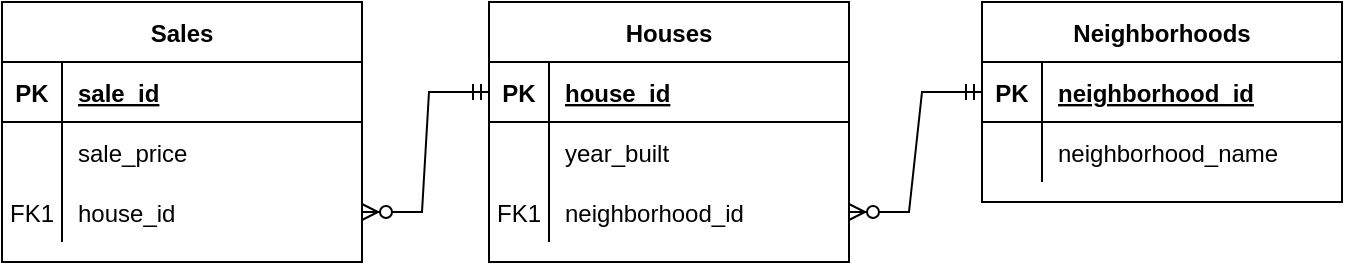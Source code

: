 <mxfile version="16.1.0" type="github">
  <diagram id="vaMXSuiqMyZ-iNdI_eU6" name="ERD">
    <mxGraphModel dx="788" dy="538" grid="1" gridSize="10" guides="1" tooltips="1" connect="1" arrows="1" fold="1" page="1" pageScale="1" pageWidth="827" pageHeight="1169" math="0" shadow="0">
      <root>
        <mxCell id="0" />
        <mxCell id="1" parent="0" />
        <mxCell id="qhAAkJehZXl6k8fvEaq_-1" value="Houses" style="shape=table;startSize=30;container=1;collapsible=1;childLayout=tableLayout;fixedRows=1;rowLines=0;fontStyle=1;align=center;resizeLast=1;" parent="1" vertex="1">
          <mxGeometry x="323.5" y="120" width="180" height="130" as="geometry" />
        </mxCell>
        <mxCell id="qhAAkJehZXl6k8fvEaq_-2" value="" style="shape=partialRectangle;collapsible=0;dropTarget=0;pointerEvents=0;fillColor=none;top=0;left=0;bottom=1;right=0;points=[[0,0.5],[1,0.5]];portConstraint=eastwest;" parent="qhAAkJehZXl6k8fvEaq_-1" vertex="1">
          <mxGeometry y="30" width="180" height="30" as="geometry" />
        </mxCell>
        <mxCell id="qhAAkJehZXl6k8fvEaq_-3" value="PK" style="shape=partialRectangle;connectable=0;fillColor=none;top=0;left=0;bottom=0;right=0;fontStyle=1;overflow=hidden;" parent="qhAAkJehZXl6k8fvEaq_-2" vertex="1">
          <mxGeometry width="30" height="30" as="geometry">
            <mxRectangle width="30" height="30" as="alternateBounds" />
          </mxGeometry>
        </mxCell>
        <mxCell id="qhAAkJehZXl6k8fvEaq_-4" value="house_id" style="shape=partialRectangle;connectable=0;fillColor=none;top=0;left=0;bottom=0;right=0;align=left;spacingLeft=6;fontStyle=5;overflow=hidden;" parent="qhAAkJehZXl6k8fvEaq_-2" vertex="1">
          <mxGeometry x="30" width="150" height="30" as="geometry">
            <mxRectangle width="150" height="30" as="alternateBounds" />
          </mxGeometry>
        </mxCell>
        <mxCell id="qhAAkJehZXl6k8fvEaq_-5" value="" style="shape=partialRectangle;collapsible=0;dropTarget=0;pointerEvents=0;fillColor=none;top=0;left=0;bottom=0;right=0;points=[[0,0.5],[1,0.5]];portConstraint=eastwest;" parent="qhAAkJehZXl6k8fvEaq_-1" vertex="1">
          <mxGeometry y="60" width="180" height="30" as="geometry" />
        </mxCell>
        <mxCell id="qhAAkJehZXl6k8fvEaq_-6" value="" style="shape=partialRectangle;connectable=0;fillColor=none;top=0;left=0;bottom=0;right=0;editable=1;overflow=hidden;" parent="qhAAkJehZXl6k8fvEaq_-5" vertex="1">
          <mxGeometry width="30" height="30" as="geometry">
            <mxRectangle width="30" height="30" as="alternateBounds" />
          </mxGeometry>
        </mxCell>
        <mxCell id="qhAAkJehZXl6k8fvEaq_-7" value="year_built" style="shape=partialRectangle;connectable=0;fillColor=none;top=0;left=0;bottom=0;right=0;align=left;spacingLeft=6;overflow=hidden;" parent="qhAAkJehZXl6k8fvEaq_-5" vertex="1">
          <mxGeometry x="30" width="150" height="30" as="geometry">
            <mxRectangle width="150" height="30" as="alternateBounds" />
          </mxGeometry>
        </mxCell>
        <mxCell id="qhAAkJehZXl6k8fvEaq_-8" value="" style="shape=partialRectangle;collapsible=0;dropTarget=0;pointerEvents=0;fillColor=none;top=0;left=0;bottom=0;right=0;points=[[0,0.5],[1,0.5]];portConstraint=eastwest;" parent="qhAAkJehZXl6k8fvEaq_-1" vertex="1">
          <mxGeometry y="90" width="180" height="30" as="geometry" />
        </mxCell>
        <mxCell id="qhAAkJehZXl6k8fvEaq_-9" value="FK1" style="shape=partialRectangle;connectable=0;fillColor=none;top=0;left=0;bottom=0;right=0;editable=1;overflow=hidden;" parent="qhAAkJehZXl6k8fvEaq_-8" vertex="1">
          <mxGeometry width="30" height="30" as="geometry">
            <mxRectangle width="30" height="30" as="alternateBounds" />
          </mxGeometry>
        </mxCell>
        <mxCell id="qhAAkJehZXl6k8fvEaq_-10" value="neighborhood_id" style="shape=partialRectangle;connectable=0;fillColor=none;top=0;left=0;bottom=0;right=0;align=left;spacingLeft=6;overflow=hidden;" parent="qhAAkJehZXl6k8fvEaq_-8" vertex="1">
          <mxGeometry x="30" width="150" height="30" as="geometry">
            <mxRectangle width="150" height="30" as="alternateBounds" />
          </mxGeometry>
        </mxCell>
        <mxCell id="qhAAkJehZXl6k8fvEaq_-14" value="Sales" style="shape=table;startSize=30;container=1;collapsible=1;childLayout=tableLayout;fixedRows=1;rowLines=0;fontStyle=1;align=center;resizeLast=1;" parent="1" vertex="1">
          <mxGeometry x="80" y="120" width="180" height="130" as="geometry" />
        </mxCell>
        <mxCell id="qhAAkJehZXl6k8fvEaq_-15" value="" style="shape=partialRectangle;collapsible=0;dropTarget=0;pointerEvents=0;fillColor=none;top=0;left=0;bottom=1;right=0;points=[[0,0.5],[1,0.5]];portConstraint=eastwest;" parent="qhAAkJehZXl6k8fvEaq_-14" vertex="1">
          <mxGeometry y="30" width="180" height="30" as="geometry" />
        </mxCell>
        <mxCell id="qhAAkJehZXl6k8fvEaq_-16" value="PK" style="shape=partialRectangle;connectable=0;fillColor=none;top=0;left=0;bottom=0;right=0;fontStyle=1;overflow=hidden;" parent="qhAAkJehZXl6k8fvEaq_-15" vertex="1">
          <mxGeometry width="30" height="30" as="geometry">
            <mxRectangle width="30" height="30" as="alternateBounds" />
          </mxGeometry>
        </mxCell>
        <mxCell id="qhAAkJehZXl6k8fvEaq_-17" value="sale_id" style="shape=partialRectangle;connectable=0;fillColor=none;top=0;left=0;bottom=0;right=0;align=left;spacingLeft=6;fontStyle=5;overflow=hidden;" parent="qhAAkJehZXl6k8fvEaq_-15" vertex="1">
          <mxGeometry x="30" width="150" height="30" as="geometry">
            <mxRectangle width="150" height="30" as="alternateBounds" />
          </mxGeometry>
        </mxCell>
        <mxCell id="qhAAkJehZXl6k8fvEaq_-18" value="" style="shape=partialRectangle;collapsible=0;dropTarget=0;pointerEvents=0;fillColor=none;top=0;left=0;bottom=0;right=0;points=[[0,0.5],[1,0.5]];portConstraint=eastwest;" parent="qhAAkJehZXl6k8fvEaq_-14" vertex="1">
          <mxGeometry y="60" width="180" height="30" as="geometry" />
        </mxCell>
        <mxCell id="qhAAkJehZXl6k8fvEaq_-19" value="" style="shape=partialRectangle;connectable=0;fillColor=none;top=0;left=0;bottom=0;right=0;editable=1;overflow=hidden;" parent="qhAAkJehZXl6k8fvEaq_-18" vertex="1">
          <mxGeometry width="30" height="30" as="geometry">
            <mxRectangle width="30" height="30" as="alternateBounds" />
          </mxGeometry>
        </mxCell>
        <mxCell id="qhAAkJehZXl6k8fvEaq_-20" value="sale_price" style="shape=partialRectangle;connectable=0;fillColor=none;top=0;left=0;bottom=0;right=0;align=left;spacingLeft=6;overflow=hidden;fontStyle=0" parent="qhAAkJehZXl6k8fvEaq_-18" vertex="1">
          <mxGeometry x="30" width="150" height="30" as="geometry">
            <mxRectangle width="150" height="30" as="alternateBounds" />
          </mxGeometry>
        </mxCell>
        <mxCell id="ovBJf688CuDV8KniF_NP-10" value="" style="shape=partialRectangle;collapsible=0;dropTarget=0;pointerEvents=0;fillColor=none;top=0;left=0;bottom=0;right=0;points=[[0,0.5],[1,0.5]];portConstraint=eastwest;" vertex="1" parent="qhAAkJehZXl6k8fvEaq_-14">
          <mxGeometry y="90" width="180" height="30" as="geometry" />
        </mxCell>
        <mxCell id="ovBJf688CuDV8KniF_NP-11" value="FK1" style="shape=partialRectangle;connectable=0;fillColor=none;top=0;left=0;bottom=0;right=0;editable=1;overflow=hidden;" vertex="1" parent="ovBJf688CuDV8KniF_NP-10">
          <mxGeometry width="30" height="30" as="geometry">
            <mxRectangle width="30" height="30" as="alternateBounds" />
          </mxGeometry>
        </mxCell>
        <mxCell id="ovBJf688CuDV8KniF_NP-12" value="house_id" style="shape=partialRectangle;connectable=0;fillColor=none;top=0;left=0;bottom=0;right=0;align=left;spacingLeft=6;overflow=hidden;fontStyle=0" vertex="1" parent="ovBJf688CuDV8KniF_NP-10">
          <mxGeometry x="30" width="150" height="30" as="geometry">
            <mxRectangle width="150" height="30" as="alternateBounds" />
          </mxGeometry>
        </mxCell>
        <mxCell id="qhAAkJehZXl6k8fvEaq_-53" value="Neighborhoods" style="shape=table;startSize=30;container=1;collapsible=1;childLayout=tableLayout;fixedRows=1;rowLines=0;fontStyle=1;align=center;resizeLast=1;" parent="1" vertex="1">
          <mxGeometry x="570" y="120" width="180" height="100" as="geometry" />
        </mxCell>
        <mxCell id="qhAAkJehZXl6k8fvEaq_-54" value="" style="shape=partialRectangle;collapsible=0;dropTarget=0;pointerEvents=0;fillColor=none;top=0;left=0;bottom=1;right=0;points=[[0,0.5],[1,0.5]];portConstraint=eastwest;" parent="qhAAkJehZXl6k8fvEaq_-53" vertex="1">
          <mxGeometry y="30" width="180" height="30" as="geometry" />
        </mxCell>
        <mxCell id="qhAAkJehZXl6k8fvEaq_-55" value="PK" style="shape=partialRectangle;connectable=0;fillColor=none;top=0;left=0;bottom=0;right=0;fontStyle=1;overflow=hidden;" parent="qhAAkJehZXl6k8fvEaq_-54" vertex="1">
          <mxGeometry width="30" height="30" as="geometry">
            <mxRectangle width="30" height="30" as="alternateBounds" />
          </mxGeometry>
        </mxCell>
        <mxCell id="qhAAkJehZXl6k8fvEaq_-56" value="neighborhood_id" style="shape=partialRectangle;connectable=0;fillColor=none;top=0;left=0;bottom=0;right=0;align=left;spacingLeft=6;fontStyle=5;overflow=hidden;" parent="qhAAkJehZXl6k8fvEaq_-54" vertex="1">
          <mxGeometry x="30" width="150" height="30" as="geometry">
            <mxRectangle width="150" height="30" as="alternateBounds" />
          </mxGeometry>
        </mxCell>
        <mxCell id="qhAAkJehZXl6k8fvEaq_-57" value="" style="shape=partialRectangle;collapsible=0;dropTarget=0;pointerEvents=0;fillColor=none;top=0;left=0;bottom=0;right=0;points=[[0,0.5],[1,0.5]];portConstraint=eastwest;" parent="qhAAkJehZXl6k8fvEaq_-53" vertex="1">
          <mxGeometry y="60" width="180" height="30" as="geometry" />
        </mxCell>
        <mxCell id="qhAAkJehZXl6k8fvEaq_-58" value="" style="shape=partialRectangle;connectable=0;fillColor=none;top=0;left=0;bottom=0;right=0;editable=1;overflow=hidden;" parent="qhAAkJehZXl6k8fvEaq_-57" vertex="1">
          <mxGeometry width="30" height="30" as="geometry">
            <mxRectangle width="30" height="30" as="alternateBounds" />
          </mxGeometry>
        </mxCell>
        <mxCell id="qhAAkJehZXl6k8fvEaq_-59" value="neighborhood_name" style="shape=partialRectangle;connectable=0;fillColor=none;top=0;left=0;bottom=0;right=0;align=left;spacingLeft=6;overflow=hidden;fontStyle=0" parent="qhAAkJehZXl6k8fvEaq_-57" vertex="1">
          <mxGeometry x="30" width="150" height="30" as="geometry">
            <mxRectangle width="150" height="30" as="alternateBounds" />
          </mxGeometry>
        </mxCell>
        <mxCell id="ovBJf688CuDV8KniF_NP-1" value="" style="edgeStyle=entityRelationEdgeStyle;fontSize=12;html=1;endArrow=ERzeroToMany;startArrow=ERmandOne;rounded=0;exitX=0;exitY=0.5;exitDx=0;exitDy=0;entryX=1;entryY=0.5;entryDx=0;entryDy=0;" edge="1" parent="1" source="qhAAkJehZXl6k8fvEaq_-54" target="qhAAkJehZXl6k8fvEaq_-8">
          <mxGeometry width="100" height="100" relative="1" as="geometry">
            <mxPoint x="330" y="460" as="sourcePoint" />
            <mxPoint x="430" y="360" as="targetPoint" />
          </mxGeometry>
        </mxCell>
        <mxCell id="ovBJf688CuDV8KniF_NP-13" value="" style="edgeStyle=entityRelationEdgeStyle;fontSize=12;html=1;endArrow=ERzeroToMany;startArrow=ERmandOne;rounded=0;exitX=0;exitY=0.5;exitDx=0;exitDy=0;entryX=1;entryY=0.5;entryDx=0;entryDy=0;" edge="1" parent="1" source="qhAAkJehZXl6k8fvEaq_-2" target="ovBJf688CuDV8KniF_NP-10">
          <mxGeometry width="100" height="100" relative="1" as="geometry">
            <mxPoint x="230" y="450" as="sourcePoint" />
            <mxPoint x="330" y="350" as="targetPoint" />
          </mxGeometry>
        </mxCell>
      </root>
    </mxGraphModel>
  </diagram>
</mxfile>
